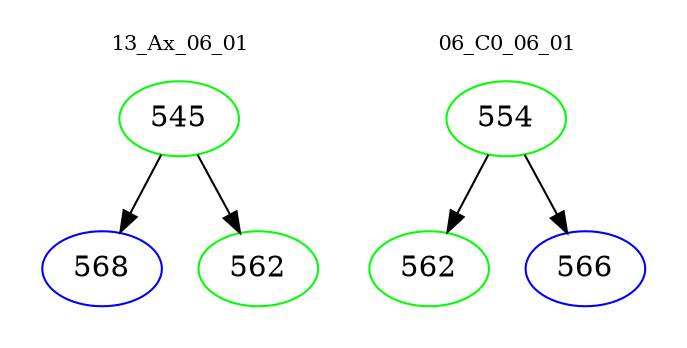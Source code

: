 digraph{
subgraph cluster_0 {
color = white
label = "13_Ax_06_01";
fontsize=10;
T0_545 [label="545", color="green"]
T0_545 -> T0_568 [color="black"]
T0_568 [label="568", color="blue"]
T0_545 -> T0_562 [color="black"]
T0_562 [label="562", color="green"]
}
subgraph cluster_1 {
color = white
label = "06_C0_06_01";
fontsize=10;
T1_554 [label="554", color="green"]
T1_554 -> T1_562 [color="black"]
T1_562 [label="562", color="green"]
T1_554 -> T1_566 [color="black"]
T1_566 [label="566", color="blue"]
}
}
